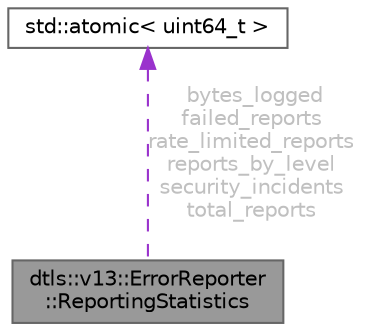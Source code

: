 digraph "dtls::v13::ErrorReporter::ReportingStatistics"
{
 // LATEX_PDF_SIZE
  bgcolor="transparent";
  edge [fontname=Helvetica,fontsize=10,labelfontname=Helvetica,labelfontsize=10];
  node [fontname=Helvetica,fontsize=10,shape=box,height=0.2,width=0.4];
  Node1 [id="Node000001",label="dtls::v13::ErrorReporter\l::ReportingStatistics",height=0.2,width=0.4,color="gray40", fillcolor="grey60", style="filled", fontcolor="black",tooltip=" "];
  Node2 -> Node1 [id="edge1_Node000001_Node000002",dir="back",color="darkorchid3",style="dashed",tooltip=" ",label=" bytes_logged\nfailed_reports\nrate_limited_reports\nreports_by_level\nsecurity_incidents\ntotal_reports",fontcolor="grey" ];
  Node2 [id="Node000002",label="std::atomic\< uint64_t \>",height=0.2,width=0.4,color="gray40", fillcolor="white", style="filled",tooltip=" "];
}
